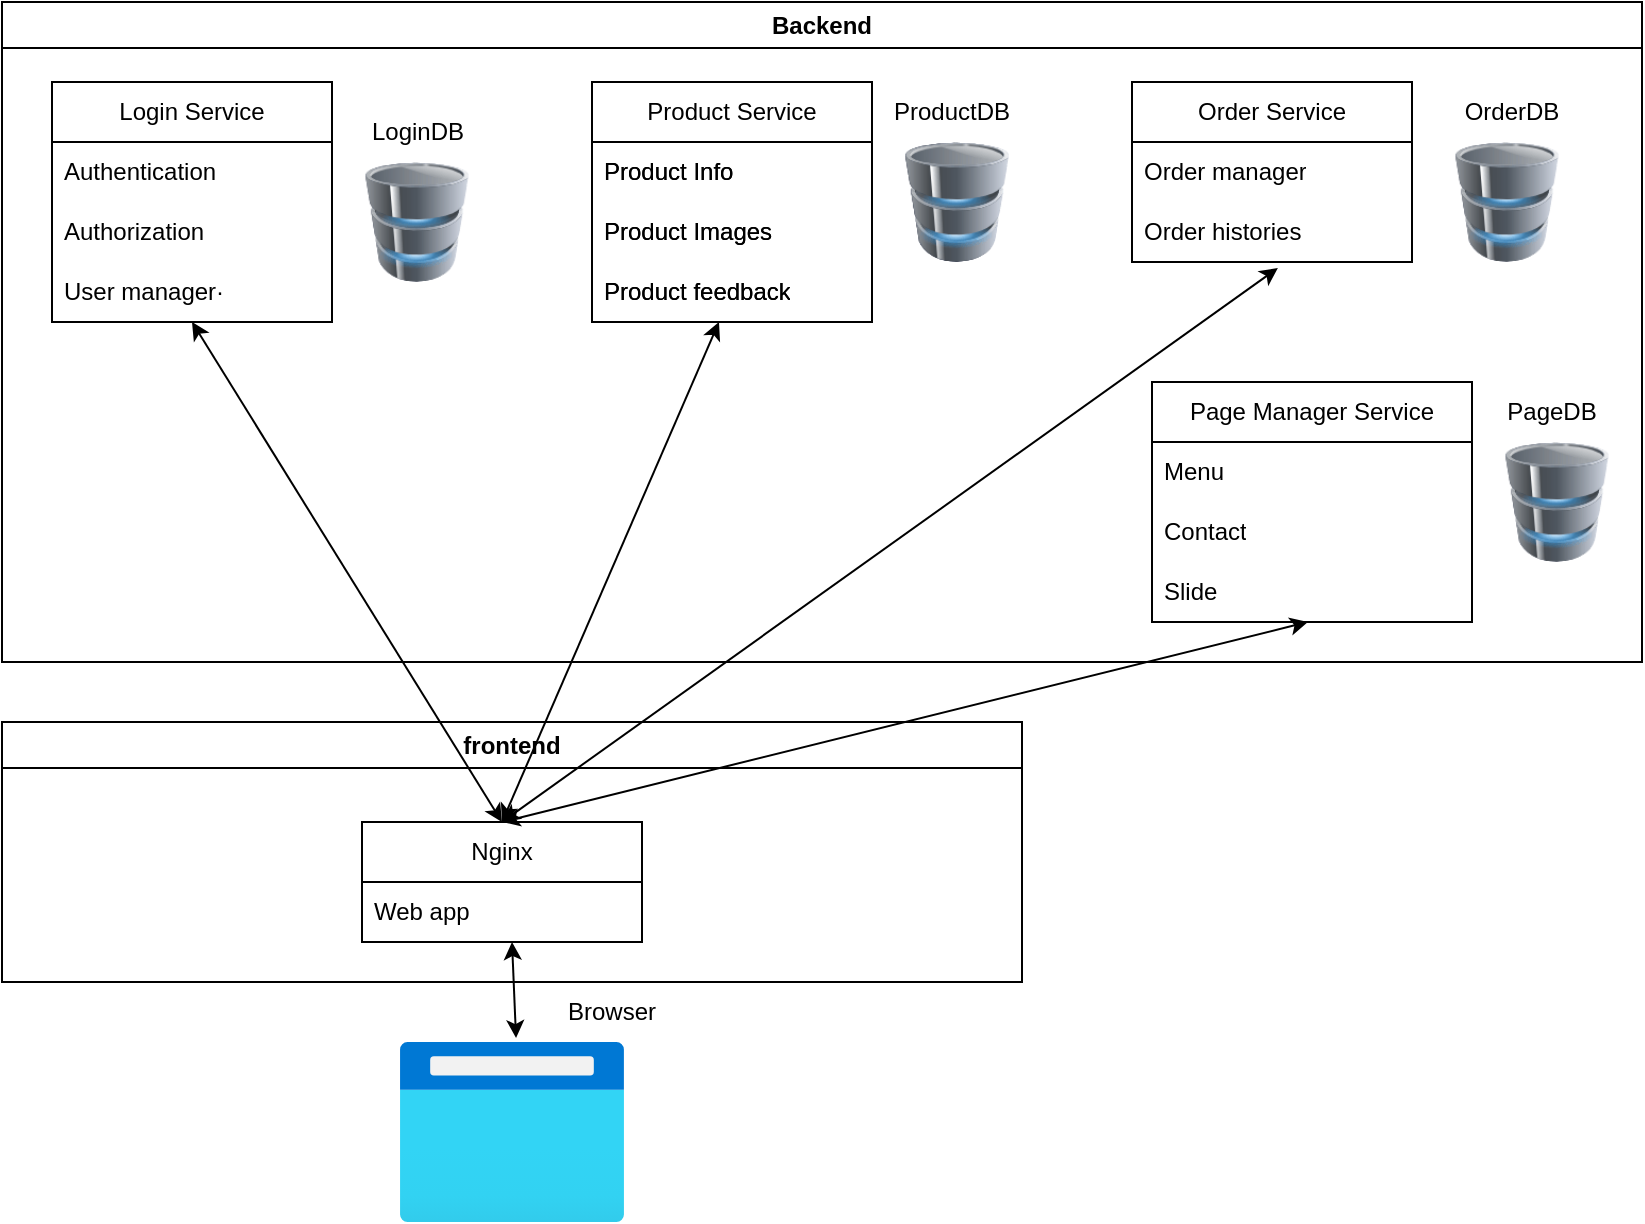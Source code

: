 <mxfile version="21.0.6" type="device"><diagram name="Page-1" id="IdwZyQtolECE3m03Hcku"><mxGraphModel dx="1434" dy="699" grid="1" gridSize="10" guides="1" tooltips="1" connect="1" arrows="1" fold="1" page="1" pageScale="1" pageWidth="850" pageHeight="1100" math="0" shadow="0"><root><mxCell id="0"/><mxCell id="1" parent="0"/><mxCell id="02jEgmycwl89rJYkHqNB-49" value="frontend" style="swimlane;whiteSpace=wrap;html=1;" vertex="1" parent="1"><mxGeometry x="15" y="590" width="510" height="130" as="geometry"/></mxCell><mxCell id="02jEgmycwl89rJYkHqNB-55" value="Nginx" style="swimlane;fontStyle=0;childLayout=stackLayout;horizontal=1;startSize=30;horizontalStack=0;resizeParent=1;resizeParentMax=0;resizeLast=0;collapsible=1;marginBottom=0;whiteSpace=wrap;html=1;" vertex="1" parent="02jEgmycwl89rJYkHqNB-49"><mxGeometry x="180" y="50" width="140" height="60" as="geometry"/></mxCell><mxCell id="02jEgmycwl89rJYkHqNB-56" value="Web app" style="text;strokeColor=none;fillColor=none;align=left;verticalAlign=middle;spacingLeft=4;spacingRight=4;overflow=hidden;points=[[0,0.5],[1,0.5]];portConstraint=eastwest;rotatable=0;whiteSpace=wrap;html=1;" vertex="1" parent="02jEgmycwl89rJYkHqNB-55"><mxGeometry y="30" width="140" height="30" as="geometry"/></mxCell><mxCell id="02jEgmycwl89rJYkHqNB-73" value="" style="endArrow=classic;startArrow=classic;html=1;rounded=0;exitX=0.518;exitY=-0.022;exitDx=0;exitDy=0;exitPerimeter=0;" edge="1" parent="02jEgmycwl89rJYkHqNB-49" source="02jEgmycwl89rJYkHqNB-72"><mxGeometry width="50" height="50" relative="1" as="geometry"><mxPoint x="254.5" y="190" as="sourcePoint"/><mxPoint x="255" y="110" as="targetPoint"/></mxGeometry></mxCell><mxCell id="02jEgmycwl89rJYkHqNB-1" value="Backend" style="swimlane;whiteSpace=wrap;html=1;" vertex="1" parent="1"><mxGeometry x="15" y="230" width="820" height="330" as="geometry"/></mxCell><mxCell id="02jEgmycwl89rJYkHqNB-8" value="Login Service" style="swimlane;fontStyle=0;childLayout=stackLayout;horizontal=1;startSize=30;horizontalStack=0;resizeParent=1;resizeParentMax=0;resizeLast=0;collapsible=1;marginBottom=0;whiteSpace=wrap;html=1;" vertex="1" parent="02jEgmycwl89rJYkHqNB-1"><mxGeometry x="25" y="40" width="140" height="120" as="geometry"/></mxCell><mxCell id="02jEgmycwl89rJYkHqNB-9" value="Authentication" style="text;strokeColor=none;fillColor=none;align=left;verticalAlign=middle;spacingLeft=4;spacingRight=4;overflow=hidden;points=[[0,0.5],[1,0.5]];portConstraint=eastwest;rotatable=0;whiteSpace=wrap;html=1;" vertex="1" parent="02jEgmycwl89rJYkHqNB-8"><mxGeometry y="30" width="140" height="30" as="geometry"/></mxCell><mxCell id="02jEgmycwl89rJYkHqNB-10" value="Authorization" style="text;strokeColor=none;fillColor=none;align=left;verticalAlign=middle;spacingLeft=4;spacingRight=4;overflow=hidden;points=[[0,0.5],[1,0.5]];portConstraint=eastwest;rotatable=0;whiteSpace=wrap;html=1;" vertex="1" parent="02jEgmycwl89rJYkHqNB-8"><mxGeometry y="60" width="140" height="30" as="geometry"/></mxCell><mxCell id="02jEgmycwl89rJYkHqNB-11" value="User manager·" style="text;strokeColor=none;fillColor=none;align=left;verticalAlign=middle;spacingLeft=4;spacingRight=4;overflow=hidden;points=[[0,0.5],[1,0.5]];portConstraint=eastwest;rotatable=0;whiteSpace=wrap;html=1;" vertex="1" parent="02jEgmycwl89rJYkHqNB-8"><mxGeometry y="90" width="140" height="30" as="geometry"/></mxCell><mxCell id="02jEgmycwl89rJYkHqNB-12" value="Product Service" style="swimlane;fontStyle=0;childLayout=stackLayout;horizontal=1;startSize=30;horizontalStack=0;resizeParent=1;resizeParentMax=0;resizeLast=0;collapsible=1;marginBottom=0;whiteSpace=wrap;html=1;" vertex="1" parent="02jEgmycwl89rJYkHqNB-1"><mxGeometry x="295" y="40" width="140" height="120" as="geometry"/></mxCell><mxCell id="02jEgmycwl89rJYkHqNB-13" value="Product Info" style="text;strokeColor=none;fillColor=none;align=left;verticalAlign=middle;spacingLeft=4;spacingRight=4;overflow=hidden;points=[[0,0.5],[1,0.5]];portConstraint=eastwest;rotatable=0;whiteSpace=wrap;html=1;" vertex="1" parent="02jEgmycwl89rJYkHqNB-12"><mxGeometry y="30" width="140" height="30" as="geometry"/></mxCell><mxCell id="02jEgmycwl89rJYkHqNB-14" value="Product Images" style="text;strokeColor=none;fillColor=none;align=left;verticalAlign=middle;spacingLeft=4;spacingRight=4;overflow=hidden;points=[[0,0.5],[1,0.5]];portConstraint=eastwest;rotatable=0;whiteSpace=wrap;html=1;" vertex="1" parent="02jEgmycwl89rJYkHqNB-12"><mxGeometry y="60" width="140" height="30" as="geometry"/></mxCell><mxCell id="02jEgmycwl89rJYkHqNB-15" value="Product feedback" style="text;strokeColor=none;fillColor=none;align=left;verticalAlign=middle;spacingLeft=4;spacingRight=4;overflow=hidden;points=[[0,0.5],[1,0.5]];portConstraint=eastwest;rotatable=0;whiteSpace=wrap;html=1;" vertex="1" parent="02jEgmycwl89rJYkHqNB-12"><mxGeometry y="90" width="140" height="30" as="geometry"/></mxCell><mxCell id="02jEgmycwl89rJYkHqNB-16" value="Order Service" style="swimlane;fontStyle=0;childLayout=stackLayout;horizontal=1;startSize=30;horizontalStack=0;resizeParent=1;resizeParentMax=0;resizeLast=0;collapsible=1;marginBottom=0;whiteSpace=wrap;html=1;" vertex="1" parent="02jEgmycwl89rJYkHqNB-1"><mxGeometry x="565" y="40" width="140" height="90" as="geometry"/></mxCell><mxCell id="02jEgmycwl89rJYkHqNB-17" value="Order manager" style="text;strokeColor=none;fillColor=none;align=left;verticalAlign=middle;spacingLeft=4;spacingRight=4;overflow=hidden;points=[[0,0.5],[1,0.5]];portConstraint=eastwest;rotatable=0;whiteSpace=wrap;html=1;" vertex="1" parent="02jEgmycwl89rJYkHqNB-16"><mxGeometry y="30" width="140" height="30" as="geometry"/></mxCell><mxCell id="02jEgmycwl89rJYkHqNB-18" value="Order histories" style="text;strokeColor=none;fillColor=none;align=left;verticalAlign=middle;spacingLeft=4;spacingRight=4;overflow=hidden;points=[[0,0.5],[1,0.5]];portConstraint=eastwest;rotatable=0;whiteSpace=wrap;html=1;" vertex="1" parent="02jEgmycwl89rJYkHqNB-16"><mxGeometry y="60" width="140" height="30" as="geometry"/></mxCell><mxCell id="02jEgmycwl89rJYkHqNB-20" value="" style="image;html=1;image=img/lib/clip_art/computers/Database_128x128.png" vertex="1" parent="02jEgmycwl89rJYkHqNB-1"><mxGeometry x="175" y="80" width="65" height="60" as="geometry"/></mxCell><mxCell id="02jEgmycwl89rJYkHqNB-21" value="" style="image;html=1;image=img/lib/clip_art/computers/Database_128x128.png" vertex="1" parent="02jEgmycwl89rJYkHqNB-1"><mxGeometry x="445" y="70" width="65" height="60" as="geometry"/></mxCell><mxCell id="02jEgmycwl89rJYkHqNB-22" value="" style="image;html=1;image=img/lib/clip_art/computers/Database_128x128.png" vertex="1" parent="02jEgmycwl89rJYkHqNB-1"><mxGeometry x="720" y="70" width="65" height="60" as="geometry"/></mxCell><mxCell id="02jEgmycwl89rJYkHqNB-23" value="LoginDB" style="text;html=1;strokeColor=none;fillColor=none;align=center;verticalAlign=middle;whiteSpace=wrap;rounded=0;" vertex="1" parent="02jEgmycwl89rJYkHqNB-1"><mxGeometry x="177.5" y="50" width="60" height="30" as="geometry"/></mxCell><mxCell id="02jEgmycwl89rJYkHqNB-24" value="ProductDB" style="text;html=1;strokeColor=none;fillColor=none;align=center;verticalAlign=middle;whiteSpace=wrap;rounded=0;" vertex="1" parent="02jEgmycwl89rJYkHqNB-1"><mxGeometry x="445" y="40" width="60" height="30" as="geometry"/></mxCell><mxCell id="02jEgmycwl89rJYkHqNB-25" value="OrderDB" style="text;html=1;strokeColor=none;fillColor=none;align=center;verticalAlign=middle;whiteSpace=wrap;rounded=0;" vertex="1" parent="02jEgmycwl89rJYkHqNB-1"><mxGeometry x="725" y="40" width="60" height="30" as="geometry"/></mxCell><mxCell id="02jEgmycwl89rJYkHqNB-26" value="" style="endArrow=classic;startArrow=classic;html=1;rounded=0;exitX=0.5;exitY=0;exitDx=0;exitDy=0;" edge="1" parent="02jEgmycwl89rJYkHqNB-1" source="02jEgmycwl89rJYkHqNB-55"><mxGeometry width="50" height="50" relative="1" as="geometry"><mxPoint x="365" y="250" as="sourcePoint"/><mxPoint x="95" y="160" as="targetPoint"/></mxGeometry></mxCell><mxCell id="02jEgmycwl89rJYkHqNB-75" value="Product Service" style="swimlane;fontStyle=0;childLayout=stackLayout;horizontal=1;startSize=30;horizontalStack=0;resizeParent=1;resizeParentMax=0;resizeLast=0;collapsible=1;marginBottom=0;whiteSpace=wrap;html=1;" vertex="1" parent="02jEgmycwl89rJYkHqNB-1"><mxGeometry x="295" y="40" width="140" height="120" as="geometry"/></mxCell><mxCell id="02jEgmycwl89rJYkHqNB-76" value="Product Info" style="text;strokeColor=none;fillColor=none;align=left;verticalAlign=middle;spacingLeft=4;spacingRight=4;overflow=hidden;points=[[0,0.5],[1,0.5]];portConstraint=eastwest;rotatable=0;whiteSpace=wrap;html=1;" vertex="1" parent="02jEgmycwl89rJYkHqNB-75"><mxGeometry y="30" width="140" height="30" as="geometry"/></mxCell><mxCell id="02jEgmycwl89rJYkHqNB-77" value="Product Images" style="text;strokeColor=none;fillColor=none;align=left;verticalAlign=middle;spacingLeft=4;spacingRight=4;overflow=hidden;points=[[0,0.5],[1,0.5]];portConstraint=eastwest;rotatable=0;whiteSpace=wrap;html=1;" vertex="1" parent="02jEgmycwl89rJYkHqNB-75"><mxGeometry y="60" width="140" height="30" as="geometry"/></mxCell><mxCell id="02jEgmycwl89rJYkHqNB-78" value="Product feedback" style="text;strokeColor=none;fillColor=none;align=left;verticalAlign=middle;spacingLeft=4;spacingRight=4;overflow=hidden;points=[[0,0.5],[1,0.5]];portConstraint=eastwest;rotatable=0;whiteSpace=wrap;html=1;" vertex="1" parent="02jEgmycwl89rJYkHqNB-75"><mxGeometry y="90" width="140" height="30" as="geometry"/></mxCell><mxCell id="02jEgmycwl89rJYkHqNB-79" value="" style="image;html=1;image=img/lib/clip_art/computers/Database_128x128.png" vertex="1" parent="02jEgmycwl89rJYkHqNB-1"><mxGeometry x="445" y="70" width="65" height="60" as="geometry"/></mxCell><mxCell id="02jEgmycwl89rJYkHqNB-72" value="" style="aspect=fixed;html=1;points=[];align=center;image;fontSize=12;image=img/lib/azure2/general/Browser.svg;" vertex="1" parent="1"><mxGeometry x="213.75" y="750" width="112.5" height="90" as="geometry"/></mxCell><mxCell id="02jEgmycwl89rJYkHqNB-47" value="" style="endArrow=classic;startArrow=classic;html=1;rounded=0;exitX=0.5;exitY=0;exitDx=0;exitDy=0;" edge="1" parent="1" source="02jEgmycwl89rJYkHqNB-55" target="02jEgmycwl89rJYkHqNB-15"><mxGeometry width="50" height="50" relative="1" as="geometry"><mxPoint x="380" y="480" as="sourcePoint"/><mxPoint x="120" y="400" as="targetPoint"/></mxGeometry></mxCell><mxCell id="02jEgmycwl89rJYkHqNB-48" value="" style="endArrow=classic;startArrow=classic;html=1;rounded=0;entryX=0.521;entryY=1.1;entryDx=0;entryDy=0;entryPerimeter=0;exitX=0.5;exitY=0;exitDx=0;exitDy=0;" edge="1" parent="1" source="02jEgmycwl89rJYkHqNB-55" target="02jEgmycwl89rJYkHqNB-18"><mxGeometry width="50" height="50" relative="1" as="geometry"><mxPoint x="380" y="480" as="sourcePoint"/><mxPoint x="390" y="400" as="targetPoint"/></mxGeometry></mxCell><mxCell id="02jEgmycwl89rJYkHqNB-80" value="PageDB" style="text;html=1;strokeColor=none;fillColor=none;align=center;verticalAlign=middle;whiteSpace=wrap;rounded=0;" vertex="1" parent="1"><mxGeometry x="760" y="420" width="60" height="30" as="geometry"/></mxCell><mxCell id="02jEgmycwl89rJYkHqNB-81" value="Page Manager Service" style="swimlane;fontStyle=0;childLayout=stackLayout;horizontal=1;startSize=30;horizontalStack=0;resizeParent=1;resizeParentMax=0;resizeLast=0;collapsible=1;marginBottom=0;whiteSpace=wrap;html=1;" vertex="1" parent="1"><mxGeometry x="590" y="420" width="160" height="120" as="geometry"/></mxCell><mxCell id="02jEgmycwl89rJYkHqNB-82" value="Menu" style="text;strokeColor=none;fillColor=none;align=left;verticalAlign=middle;spacingLeft=4;spacingRight=4;overflow=hidden;points=[[0,0.5],[1,0.5]];portConstraint=eastwest;rotatable=0;whiteSpace=wrap;html=1;" vertex="1" parent="02jEgmycwl89rJYkHqNB-81"><mxGeometry y="30" width="160" height="30" as="geometry"/></mxCell><mxCell id="02jEgmycwl89rJYkHqNB-83" value="Contact" style="text;strokeColor=none;fillColor=none;align=left;verticalAlign=middle;spacingLeft=4;spacingRight=4;overflow=hidden;points=[[0,0.5],[1,0.5]];portConstraint=eastwest;rotatable=0;whiteSpace=wrap;html=1;" vertex="1" parent="02jEgmycwl89rJYkHqNB-81"><mxGeometry y="60" width="160" height="30" as="geometry"/></mxCell><mxCell id="02jEgmycwl89rJYkHqNB-84" value="Slide" style="text;strokeColor=none;fillColor=none;align=left;verticalAlign=middle;spacingLeft=4;spacingRight=4;overflow=hidden;points=[[0,0.5],[1,0.5]];portConstraint=eastwest;rotatable=0;whiteSpace=wrap;html=1;" vertex="1" parent="02jEgmycwl89rJYkHqNB-81"><mxGeometry y="90" width="160" height="30" as="geometry"/></mxCell><mxCell id="02jEgmycwl89rJYkHqNB-85" value="" style="image;html=1;image=img/lib/clip_art/computers/Database_128x128.png" vertex="1" parent="1"><mxGeometry x="760" y="450" width="65" height="60" as="geometry"/></mxCell><mxCell id="02jEgmycwl89rJYkHqNB-86" value="Browser" style="text;html=1;strokeColor=none;fillColor=none;align=center;verticalAlign=middle;whiteSpace=wrap;rounded=0;" vertex="1" parent="1"><mxGeometry x="290" y="720" width="60" height="30" as="geometry"/></mxCell><mxCell id="02jEgmycwl89rJYkHqNB-87" value="" style="endArrow=classic;startArrow=classic;html=1;rounded=0;exitX=0.5;exitY=0;exitDx=0;exitDy=0;" edge="1" parent="1" source="02jEgmycwl89rJYkHqNB-55"><mxGeometry width="50" height="50" relative="1" as="geometry"><mxPoint x="560" y="790" as="sourcePoint"/><mxPoint x="668" y="540" as="targetPoint"/></mxGeometry></mxCell></root></mxGraphModel></diagram></mxfile>